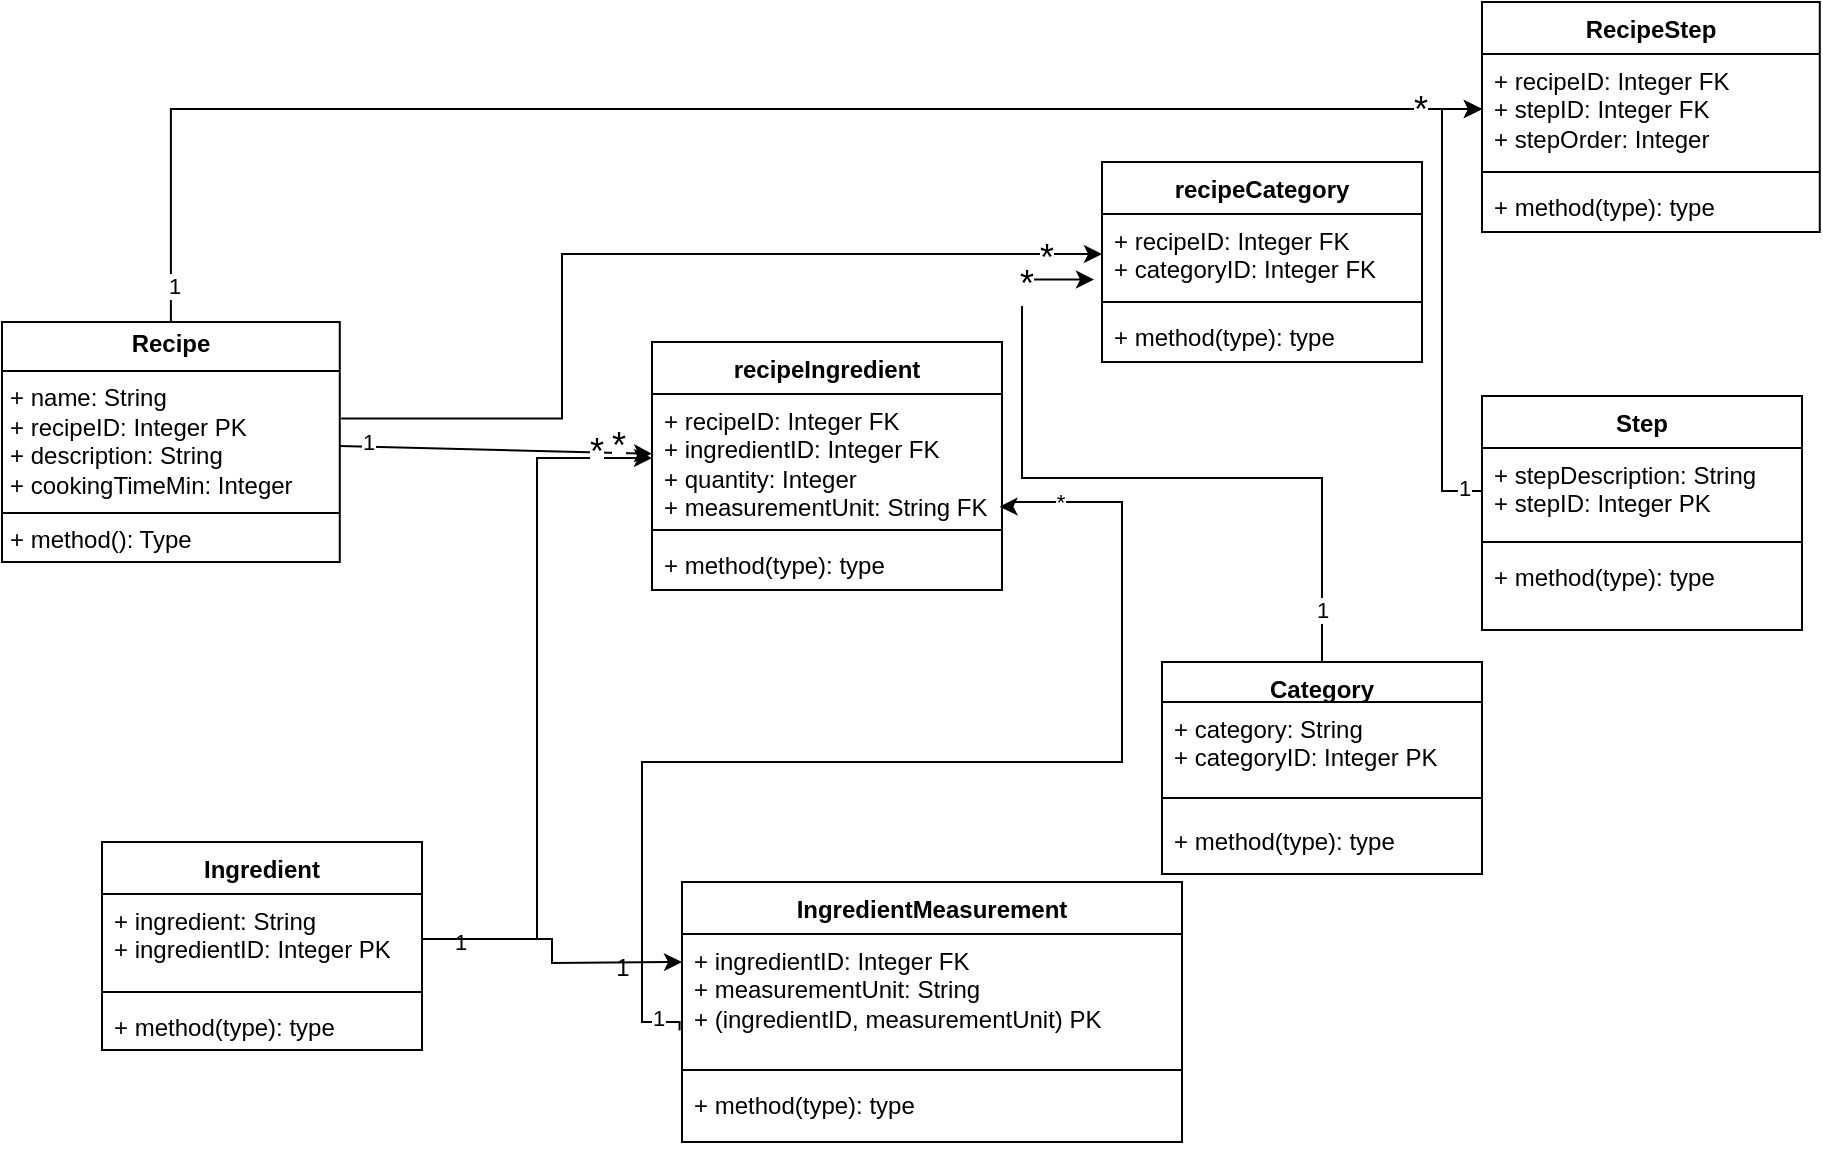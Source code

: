 <mxfile version="22.1.22" type="embed">
  <diagram id="C5RBs43oDa-KdzZeNtuy" name="Page-1">
    <mxGraphModel dx="527" dy="247" grid="1" gridSize="10" guides="1" tooltips="1" connect="1" arrows="1" fold="1" page="1" pageScale="1" pageWidth="827" pageHeight="1169" math="0" shadow="0">
      <root>
        <mxCell id="WIyWlLk6GJQsqaUBKTNV-0" />
        <mxCell id="WIyWlLk6GJQsqaUBKTNV-1" parent="WIyWlLk6GJQsqaUBKTNV-0" />
        <mxCell id="yV_nDEtVTbn-FI2R92OR-37" style="rounded=0;orthogonalLoop=1;jettySize=auto;html=1;" parent="WIyWlLk6GJQsqaUBKTNV-1" source="yV_nDEtVTbn-FI2R92OR-10" target="yV_nDEtVTbn-FI2R92OR-28" edge="1">
          <mxGeometry relative="1" as="geometry" />
        </mxCell>
        <mxCell id="yV_nDEtVTbn-FI2R92OR-38" value="1" style="edgeLabel;html=1;align=center;verticalAlign=middle;resizable=0;points=[];" parent="yV_nDEtVTbn-FI2R92OR-37" vertex="1" connectable="0">
          <mxGeometry x="-0.827" y="3" relative="1" as="geometry">
            <mxPoint as="offset" />
          </mxGeometry>
        </mxCell>
        <mxCell id="yV_nDEtVTbn-FI2R92OR-39" value="*" style="edgeLabel;html=1;align=center;verticalAlign=middle;resizable=0;points=[];fontSize=18;" parent="yV_nDEtVTbn-FI2R92OR-37" vertex="1" connectable="0">
          <mxGeometry x="0.658" y="3" relative="1" as="geometry">
            <mxPoint x="9" as="offset" />
          </mxGeometry>
        </mxCell>
        <mxCell id="yV_nDEtVTbn-FI2R92OR-11" value="Ingredient" style="swimlane;fontStyle=1;align=center;verticalAlign=top;childLayout=stackLayout;horizontal=1;startSize=26;horizontalStack=0;resizeParent=1;resizeParentMax=0;resizeLast=0;collapsible=1;marginBottom=0;whiteSpace=wrap;html=1;" parent="WIyWlLk6GJQsqaUBKTNV-1" vertex="1">
          <mxGeometry x="60" y="600" width="160" height="104" as="geometry" />
        </mxCell>
        <mxCell id="yV_nDEtVTbn-FI2R92OR-12" value="+ ingredient: String&lt;br&gt;+ ingredientID: Integer PK" style="text;strokeColor=none;fillColor=none;align=left;verticalAlign=top;spacingLeft=4;spacingRight=4;overflow=hidden;rotatable=0;points=[[0,0.5],[1,0.5]];portConstraint=eastwest;whiteSpace=wrap;html=1;" parent="yV_nDEtVTbn-FI2R92OR-11" vertex="1">
          <mxGeometry y="26" width="160" height="45" as="geometry" />
        </mxCell>
        <mxCell id="yV_nDEtVTbn-FI2R92OR-13" value="" style="line;strokeWidth=1;fillColor=none;align=left;verticalAlign=middle;spacingTop=-1;spacingLeft=3;spacingRight=3;rotatable=0;labelPosition=right;points=[];portConstraint=eastwest;strokeColor=inherit;" parent="yV_nDEtVTbn-FI2R92OR-11" vertex="1">
          <mxGeometry y="71" width="160" height="8" as="geometry" />
        </mxCell>
        <mxCell id="yV_nDEtVTbn-FI2R92OR-14" value="+ method(type): type" style="text;strokeColor=none;fillColor=none;align=left;verticalAlign=top;spacingLeft=4;spacingRight=4;overflow=hidden;rotatable=0;points=[[0,0.5],[1,0.5]];portConstraint=eastwest;whiteSpace=wrap;html=1;" parent="yV_nDEtVTbn-FI2R92OR-11" vertex="1">
          <mxGeometry y="79" width="160" height="25" as="geometry" />
        </mxCell>
        <mxCell id="yV_nDEtVTbn-FI2R92OR-15" value="Step" style="swimlane;fontStyle=1;align=center;verticalAlign=top;childLayout=stackLayout;horizontal=1;startSize=26;horizontalStack=0;resizeParent=1;resizeParentMax=0;resizeLast=0;collapsible=1;marginBottom=0;whiteSpace=wrap;html=1;" parent="WIyWlLk6GJQsqaUBKTNV-1" vertex="1">
          <mxGeometry x="750" y="377" width="160" height="117" as="geometry" />
        </mxCell>
        <mxCell id="yV_nDEtVTbn-FI2R92OR-16" value="+ stepDescription: String&lt;br&gt;+ stepID: Integer PK" style="text;strokeColor=none;fillColor=none;align=left;verticalAlign=top;spacingLeft=4;spacingRight=4;overflow=hidden;rotatable=0;points=[[0,0.5],[1,0.5]];portConstraint=eastwest;whiteSpace=wrap;html=1;" parent="yV_nDEtVTbn-FI2R92OR-15" vertex="1">
          <mxGeometry y="26" width="160" height="43" as="geometry" />
        </mxCell>
        <mxCell id="yV_nDEtVTbn-FI2R92OR-17" value="" style="line;strokeWidth=1;fillColor=none;align=left;verticalAlign=middle;spacingTop=-1;spacingLeft=3;spacingRight=3;rotatable=0;labelPosition=right;points=[];portConstraint=eastwest;strokeColor=inherit;" parent="yV_nDEtVTbn-FI2R92OR-15" vertex="1">
          <mxGeometry y="69" width="160" height="8" as="geometry" />
        </mxCell>
        <mxCell id="yV_nDEtVTbn-FI2R92OR-18" value="+ method(type): type" style="text;strokeColor=none;fillColor=none;align=left;verticalAlign=top;spacingLeft=4;spacingRight=4;overflow=hidden;rotatable=0;points=[[0,0.5],[1,0.5]];portConstraint=eastwest;whiteSpace=wrap;html=1;" parent="yV_nDEtVTbn-FI2R92OR-15" vertex="1">
          <mxGeometry y="77" width="160" height="40" as="geometry" />
        </mxCell>
        <mxCell id="yV_nDEtVTbn-FI2R92OR-19" value="Category" style="swimlane;fontStyle=1;align=center;verticalAlign=top;childLayout=stackLayout;horizontal=1;startSize=20;horizontalStack=0;resizeParent=1;resizeParentMax=0;resizeLast=0;collapsible=1;marginBottom=0;whiteSpace=wrap;html=1;" parent="WIyWlLk6GJQsqaUBKTNV-1" vertex="1">
          <mxGeometry x="590" y="510" width="160" height="106" as="geometry" />
        </mxCell>
        <mxCell id="yV_nDEtVTbn-FI2R92OR-20" value="+ category: String&lt;div&gt;+ categoryID: Integer PK&lt;/div&gt;" style="text;strokeColor=none;fillColor=none;align=left;verticalAlign=top;spacingLeft=4;spacingRight=4;overflow=hidden;rotatable=0;points=[[0,0.5],[1,0.5]];portConstraint=eastwest;whiteSpace=wrap;html=1;" parent="yV_nDEtVTbn-FI2R92OR-19" vertex="1">
          <mxGeometry y="20" width="160" height="40" as="geometry" />
        </mxCell>
        <mxCell id="yV_nDEtVTbn-FI2R92OR-21" value="" style="line;strokeWidth=1;fillColor=none;align=left;verticalAlign=middle;spacingTop=-1;spacingLeft=3;spacingRight=3;rotatable=0;labelPosition=right;points=[];portConstraint=eastwest;strokeColor=inherit;" parent="yV_nDEtVTbn-FI2R92OR-19" vertex="1">
          <mxGeometry y="60" width="160" height="16" as="geometry" />
        </mxCell>
        <mxCell id="yV_nDEtVTbn-FI2R92OR-22" value="+ method(type): type" style="text;strokeColor=none;fillColor=none;align=left;verticalAlign=top;spacingLeft=4;spacingRight=4;overflow=hidden;rotatable=0;points=[[0,0.5],[1,0.5]];portConstraint=eastwest;whiteSpace=wrap;html=1;" parent="yV_nDEtVTbn-FI2R92OR-19" vertex="1">
          <mxGeometry y="76" width="160" height="30" as="geometry" />
        </mxCell>
        <mxCell id="yV_nDEtVTbn-FI2R92OR-27" value="recipeIngredient" style="swimlane;fontStyle=1;align=center;verticalAlign=top;childLayout=stackLayout;horizontal=1;startSize=26;horizontalStack=0;resizeParent=1;resizeParentMax=0;resizeLast=0;collapsible=1;marginBottom=0;whiteSpace=wrap;html=1;" parent="WIyWlLk6GJQsqaUBKTNV-1" vertex="1">
          <mxGeometry x="335" y="350" width="175" height="124" as="geometry" />
        </mxCell>
        <mxCell id="yV_nDEtVTbn-FI2R92OR-28" value="+ recipeID: Integer FK&lt;div&gt;+ ingredientID: Integer FK&lt;br&gt;+ quantity: Integer&lt;br&gt;&lt;/div&gt;&lt;div&gt;+ measurementUnit: String FK&lt;/div&gt;" style="text;strokeColor=none;fillColor=none;align=left;verticalAlign=top;spacingLeft=4;spacingRight=4;overflow=hidden;rotatable=1;points=[[0,0.5],[1,0.5]];portConstraint=eastwest;whiteSpace=wrap;html=1;movable=1;resizable=1;deletable=1;editable=1;locked=0;connectable=1;" parent="yV_nDEtVTbn-FI2R92OR-27" vertex="1">
          <mxGeometry y="26" width="175" height="64" as="geometry" />
        </mxCell>
        <mxCell id="yV_nDEtVTbn-FI2R92OR-29" value="" style="line;strokeWidth=1;fillColor=none;align=left;verticalAlign=middle;spacingTop=-1;spacingLeft=3;spacingRight=3;rotatable=0;labelPosition=right;points=[];portConstraint=eastwest;strokeColor=inherit;" parent="yV_nDEtVTbn-FI2R92OR-27" vertex="1">
          <mxGeometry y="90" width="175" height="8" as="geometry" />
        </mxCell>
        <mxCell id="yV_nDEtVTbn-FI2R92OR-30" value="+ method(type): type" style="text;strokeColor=none;fillColor=none;align=left;verticalAlign=top;spacingLeft=4;spacingRight=4;overflow=hidden;rotatable=0;points=[[0,0.5],[1,0.5]];portConstraint=eastwest;whiteSpace=wrap;html=1;" parent="yV_nDEtVTbn-FI2R92OR-27" vertex="1">
          <mxGeometry y="98" width="175" height="26" as="geometry" />
        </mxCell>
        <mxCell id="yV_nDEtVTbn-FI2R92OR-31" value="recipeCategory" style="swimlane;fontStyle=1;align=center;verticalAlign=top;childLayout=stackLayout;horizontal=1;startSize=26;horizontalStack=0;resizeParent=1;resizeParentMax=0;resizeLast=0;collapsible=1;marginBottom=0;whiteSpace=wrap;html=1;" parent="WIyWlLk6GJQsqaUBKTNV-1" vertex="1">
          <mxGeometry x="560" y="260" width="160" height="100" as="geometry" />
        </mxCell>
        <mxCell id="yV_nDEtVTbn-FI2R92OR-32" value="+ recipeID: Integer FK&lt;br&gt;+ categoryID: Integer FK" style="text;strokeColor=none;fillColor=none;align=left;verticalAlign=top;spacingLeft=4;spacingRight=4;overflow=hidden;rotatable=0;points=[[0,0.5],[1,0.5]];portConstraint=eastwest;whiteSpace=wrap;html=1;" parent="yV_nDEtVTbn-FI2R92OR-31" vertex="1">
          <mxGeometry y="26" width="160" height="40" as="geometry" />
        </mxCell>
        <mxCell id="yV_nDEtVTbn-FI2R92OR-33" value="" style="line;strokeWidth=1;fillColor=none;align=left;verticalAlign=middle;spacingTop=-1;spacingLeft=3;spacingRight=3;rotatable=0;labelPosition=right;points=[];portConstraint=eastwest;strokeColor=inherit;" parent="yV_nDEtVTbn-FI2R92OR-31" vertex="1">
          <mxGeometry y="66" width="160" height="8" as="geometry" />
        </mxCell>
        <mxCell id="yV_nDEtVTbn-FI2R92OR-34" value="+ method(type): type" style="text;strokeColor=none;fillColor=none;align=left;verticalAlign=top;spacingLeft=4;spacingRight=4;overflow=hidden;rotatable=0;points=[[0,0.5],[1,0.5]];portConstraint=eastwest;whiteSpace=wrap;html=1;" parent="yV_nDEtVTbn-FI2R92OR-31" vertex="1">
          <mxGeometry y="74" width="160" height="26" as="geometry" />
        </mxCell>
        <mxCell id="yV_nDEtVTbn-FI2R92OR-45" style="rounded=0;orthogonalLoop=1;jettySize=auto;html=1;strokeColor=default;edgeStyle=orthogonalEdgeStyle;" parent="WIyWlLk6GJQsqaUBKTNV-1" source="yV_nDEtVTbn-FI2R92OR-12" target="yV_nDEtVTbn-FI2R92OR-28" edge="1">
          <mxGeometry relative="1" as="geometry" />
        </mxCell>
        <mxCell id="yV_nDEtVTbn-FI2R92OR-48" value="1" style="edgeLabel;html=1;align=center;verticalAlign=middle;resizable=0;points=[];" parent="yV_nDEtVTbn-FI2R92OR-45" vertex="1" connectable="0">
          <mxGeometry x="-0.893" y="-1" relative="1" as="geometry">
            <mxPoint as="offset" />
          </mxGeometry>
        </mxCell>
        <mxCell id="yV_nDEtVTbn-FI2R92OR-49" value="*" style="edgeLabel;html=1;align=center;verticalAlign=middle;resizable=0;points=[];fontSize=18;" parent="yV_nDEtVTbn-FI2R92OR-45" vertex="1" connectable="0">
          <mxGeometry x="0.843" y="3" relative="1" as="geometry">
            <mxPoint as="offset" />
          </mxGeometry>
        </mxCell>
        <mxCell id="yV_nDEtVTbn-FI2R92OR-50" style="rounded=0;orthogonalLoop=1;jettySize=auto;html=1;entryX=0;entryY=0.5;entryDx=0;entryDy=0;exitX=1.004;exitY=0.402;exitDx=0;exitDy=0;exitPerimeter=0;edgeStyle=orthogonalEdgeStyle;" parent="WIyWlLk6GJQsqaUBKTNV-1" source="yV_nDEtVTbn-FI2R92OR-10" target="yV_nDEtVTbn-FI2R92OR-32" edge="1">
          <mxGeometry relative="1" as="geometry">
            <mxPoint x="243.52" y="90" as="sourcePoint" />
            <mxPoint x="400" y="258" as="targetPoint" />
            <Array as="points">
              <mxPoint x="290" y="388" />
              <mxPoint x="290" y="306" />
            </Array>
          </mxGeometry>
        </mxCell>
        <mxCell id="yV_nDEtVTbn-FI2R92OR-51" value="*" style="edgeLabel;html=1;align=center;verticalAlign=middle;resizable=0;points=[];fontSize=18;" parent="yV_nDEtVTbn-FI2R92OR-50" vertex="1" connectable="0">
          <mxGeometry x="0.878" y="-2" relative="1" as="geometry">
            <mxPoint as="offset" />
          </mxGeometry>
        </mxCell>
        <mxCell id="yV_nDEtVTbn-FI2R92OR-52" style="rounded=0;orthogonalLoop=1;jettySize=auto;html=1;entryX=-0.025;entryY=0.82;entryDx=0;entryDy=0;entryPerimeter=0;edgeStyle=orthogonalEdgeStyle;" parent="WIyWlLk6GJQsqaUBKTNV-1" source="yV_nDEtVTbn-FI2R92OR-19" target="yV_nDEtVTbn-FI2R92OR-32" edge="1">
          <mxGeometry relative="1" as="geometry">
            <Array as="points">
              <mxPoint x="670" y="418" />
              <mxPoint x="520" y="418" />
              <mxPoint x="520" y="319" />
            </Array>
          </mxGeometry>
        </mxCell>
        <mxCell id="yV_nDEtVTbn-FI2R92OR-53" value="1" style="edgeLabel;html=1;align=center;verticalAlign=middle;resizable=0;points=[];" parent="yV_nDEtVTbn-FI2R92OR-52" vertex="1" connectable="0">
          <mxGeometry x="-0.863" relative="1" as="geometry">
            <mxPoint as="offset" />
          </mxGeometry>
        </mxCell>
        <mxCell id="yV_nDEtVTbn-FI2R92OR-54" value="*" style="edgeLabel;html=1;align=center;verticalAlign=middle;resizable=0;points=[];fontSize=18;" parent="yV_nDEtVTbn-FI2R92OR-52" vertex="1" connectable="0">
          <mxGeometry x="0.799" y="-2" relative="1" as="geometry">
            <mxPoint as="offset" />
          </mxGeometry>
        </mxCell>
        <mxCell id="yV_nDEtVTbn-FI2R92OR-59" style="edgeStyle=orthogonalEdgeStyle;rounded=0;orthogonalLoop=1;jettySize=auto;html=1;exitX=0;exitY=0.5;exitDx=0;exitDy=0;entryX=0;entryY=0.5;entryDx=0;entryDy=0;fontSize=18;" parent="WIyWlLk6GJQsqaUBKTNV-1" source="yV_nDEtVTbn-FI2R92OR-16" target="yV_nDEtVTbn-FI2R92OR-24" edge="1">
          <mxGeometry relative="1" as="geometry" />
        </mxCell>
        <mxCell id="yV_nDEtVTbn-FI2R92OR-60" value="1" style="edgeLabel;html=1;align=center;verticalAlign=middle;resizable=0;points=[];" parent="yV_nDEtVTbn-FI2R92OR-59" vertex="1" connectable="0">
          <mxGeometry x="-0.924" y="-2" relative="1" as="geometry">
            <mxPoint as="offset" />
          </mxGeometry>
        </mxCell>
        <mxCell id="yV_nDEtVTbn-FI2R92OR-10" value="&lt;p style=&quot;margin:0px;margin-top:4px;text-align:center;&quot;&gt;&lt;b&gt;Recipe&lt;/b&gt;&lt;/p&gt;&lt;hr size=&quot;1&quot; style=&quot;border-style:solid;&quot;&gt;&lt;p style=&quot;margin:0px;margin-left:4px;&quot;&gt;+ name: String&lt;/p&gt;&lt;p style=&quot;margin:0px;margin-left:4px;&quot;&gt;+ recipeID: Integer PK&lt;/p&gt;&lt;p style=&quot;margin:0px;margin-left:4px;&quot;&gt;+ description: String&lt;/p&gt;&lt;p style=&quot;margin:0px;margin-left:4px;&quot;&gt;+ cookingTimeMin: Integer&amp;nbsp;&lt;/p&gt;&lt;hr size=&quot;1&quot; style=&quot;border-style:solid;&quot;&gt;&lt;p style=&quot;margin:0px;margin-left:4px;&quot;&gt;+ method(): Type&lt;/p&gt;" style="verticalAlign=top;align=left;overflow=fill;html=1;whiteSpace=wrap;" parent="WIyWlLk6GJQsqaUBKTNV-1" vertex="1">
          <mxGeometry x="10" y="340" width="168.889" height="120" as="geometry" />
        </mxCell>
        <mxCell id="yV_nDEtVTbn-FI2R92OR-55" style="rounded=0;orthogonalLoop=1;jettySize=auto;html=1;edgeStyle=orthogonalEdgeStyle;" parent="WIyWlLk6GJQsqaUBKTNV-1" source="yV_nDEtVTbn-FI2R92OR-10" target="yV_nDEtVTbn-FI2R92OR-24" edge="1">
          <mxGeometry relative="1" as="geometry" />
        </mxCell>
        <mxCell id="yV_nDEtVTbn-FI2R92OR-56" value="*" style="edgeLabel;html=1;align=center;verticalAlign=middle;resizable=0;points=[];fontSize=18;" parent="yV_nDEtVTbn-FI2R92OR-55" vertex="1" connectable="0">
          <mxGeometry x="0.918" relative="1" as="geometry">
            <mxPoint as="offset" />
          </mxGeometry>
        </mxCell>
        <mxCell id="yV_nDEtVTbn-FI2R92OR-62" value="1" style="edgeLabel;html=1;align=center;verticalAlign=middle;resizable=0;points=[];" parent="yV_nDEtVTbn-FI2R92OR-55" vertex="1" connectable="0">
          <mxGeometry x="-0.953" y="-1" relative="1" as="geometry">
            <mxPoint as="offset" />
          </mxGeometry>
        </mxCell>
        <mxCell id="yV_nDEtVTbn-FI2R92OR-23" value="RecipeStep" style="swimlane;fontStyle=1;align=center;verticalAlign=top;childLayout=stackLayout;horizontal=1;startSize=26;horizontalStack=0;resizeParent=1;resizeParentMax=0;resizeLast=0;collapsible=1;marginBottom=0;whiteSpace=wrap;html=1;" parent="WIyWlLk6GJQsqaUBKTNV-1" vertex="1">
          <mxGeometry x="750.001" y="180" width="168.889" height="115" as="geometry" />
        </mxCell>
        <mxCell id="yV_nDEtVTbn-FI2R92OR-24" value="+ recipeID: Integer FK&lt;div&gt;+ stepID: Integer FK&lt;br&gt;+ stepOrder: Integer&lt;/div&gt;" style="text;strokeColor=none;fillColor=none;align=left;verticalAlign=top;spacingLeft=4;spacingRight=4;overflow=hidden;rotatable=0;points=[[0,0.5],[1,0.5]];portConstraint=eastwest;whiteSpace=wrap;html=1;" parent="yV_nDEtVTbn-FI2R92OR-23" vertex="1">
          <mxGeometry y="26" width="168.889" height="55" as="geometry" />
        </mxCell>
        <mxCell id="yV_nDEtVTbn-FI2R92OR-25" value="" style="line;strokeWidth=1;fillColor=none;align=left;verticalAlign=middle;spacingTop=-1;spacingLeft=3;spacingRight=3;rotatable=0;labelPosition=right;points=[];portConstraint=eastwest;strokeColor=inherit;" parent="yV_nDEtVTbn-FI2R92OR-23" vertex="1">
          <mxGeometry y="81" width="168.889" height="8" as="geometry" />
        </mxCell>
        <mxCell id="yV_nDEtVTbn-FI2R92OR-26" value="+ method(type): type" style="text;strokeColor=none;fillColor=none;align=left;verticalAlign=top;spacingLeft=4;spacingRight=4;overflow=hidden;rotatable=0;points=[[0,0.5],[1,0.5]];portConstraint=eastwest;whiteSpace=wrap;html=1;" parent="yV_nDEtVTbn-FI2R92OR-23" vertex="1">
          <mxGeometry y="89" width="168.889" height="26" as="geometry" />
        </mxCell>
        <mxCell id="0" value="IngredientMeasurement" style="swimlane;fontStyle=1;align=center;verticalAlign=top;childLayout=stackLayout;horizontal=1;startSize=26;horizontalStack=0;resizeParent=1;resizeParentMax=0;resizeLast=0;collapsible=1;marginBottom=0;whiteSpace=wrap;html=1;" vertex="1" parent="WIyWlLk6GJQsqaUBKTNV-1">
          <mxGeometry x="350" y="620" width="250" height="130" as="geometry" />
        </mxCell>
        <mxCell id="1" value="+ ingredientID: Integer FK&lt;br&gt;+ measurementUnit: String&lt;br&gt;+ (ingredientID, measurementUnit) PK" style="text;strokeColor=none;fillColor=none;align=left;verticalAlign=top;spacingLeft=4;spacingRight=4;overflow=hidden;rotatable=0;points=[[0,0.5],[1,0.5]];portConstraint=eastwest;whiteSpace=wrap;html=1;" vertex="1" parent="0">
          <mxGeometry y="26" width="250" height="64" as="geometry" />
        </mxCell>
        <mxCell id="2" value="" style="line;strokeWidth=1;fillColor=none;align=left;verticalAlign=middle;spacingTop=-1;spacingLeft=3;spacingRight=3;rotatable=0;labelPosition=right;points=[];portConstraint=eastwest;strokeColor=inherit;" vertex="1" parent="0">
          <mxGeometry y="90" width="250" height="8" as="geometry" />
        </mxCell>
        <mxCell id="3" value="+ method(type): type" style="text;strokeColor=none;fillColor=none;align=left;verticalAlign=top;spacingLeft=4;spacingRight=4;overflow=hidden;rotatable=0;points=[[0,0.5],[1,0.5]];portConstraint=eastwest;whiteSpace=wrap;html=1;" vertex="1" parent="0">
          <mxGeometry y="98" width="250" height="32" as="geometry" />
        </mxCell>
        <mxCell id="4" style="edgeStyle=orthogonalEdgeStyle;rounded=0;orthogonalLoop=1;jettySize=auto;html=1;" edge="1" parent="WIyWlLk6GJQsqaUBKTNV-1" source="yV_nDEtVTbn-FI2R92OR-12">
          <mxGeometry relative="1" as="geometry">
            <mxPoint x="350" y="660" as="targetPoint" />
          </mxGeometry>
        </mxCell>
        <mxCell id="5" value="1" style="text;html=1;align=center;verticalAlign=middle;resizable=0;points=[];autosize=1;strokeColor=none;fillColor=none;" vertex="1" parent="WIyWlLk6GJQsqaUBKTNV-1">
          <mxGeometry x="305" y="648" width="30" height="30" as="geometry" />
        </mxCell>
        <mxCell id="9" style="edgeStyle=orthogonalEdgeStyle;rounded=0;orthogonalLoop=1;jettySize=auto;html=1;exitX=-0.005;exitY=0.753;exitDx=0;exitDy=0;entryX=0.993;entryY=0.88;entryDx=0;entryDy=0;entryPerimeter=0;exitPerimeter=0;" edge="1" parent="WIyWlLk6GJQsqaUBKTNV-1" source="1" target="yV_nDEtVTbn-FI2R92OR-28">
          <mxGeometry relative="1" as="geometry">
            <Array as="points">
              <mxPoint x="349" y="690" />
              <mxPoint x="330" y="690" />
              <mxPoint x="330" y="560" />
              <mxPoint x="570" y="560" />
              <mxPoint x="570" y="430" />
              <mxPoint x="515" y="430" />
              <mxPoint x="515" y="432" />
            </Array>
          </mxGeometry>
        </mxCell>
        <mxCell id="10" value="1" style="edgeLabel;html=1;align=center;verticalAlign=middle;resizable=0;points=[];" vertex="1" connectable="0" parent="9">
          <mxGeometry x="-0.947" y="-2" relative="1" as="geometry">
            <mxPoint as="offset" />
          </mxGeometry>
        </mxCell>
        <mxCell id="11" value="*" style="edgeLabel;html=1;align=center;verticalAlign=middle;resizable=0;points=[];" vertex="1" connectable="0" parent="9">
          <mxGeometry x="0.889" relative="1" as="geometry">
            <mxPoint as="offset" />
          </mxGeometry>
        </mxCell>
      </root>
    </mxGraphModel>
  </diagram>
</mxfile>
